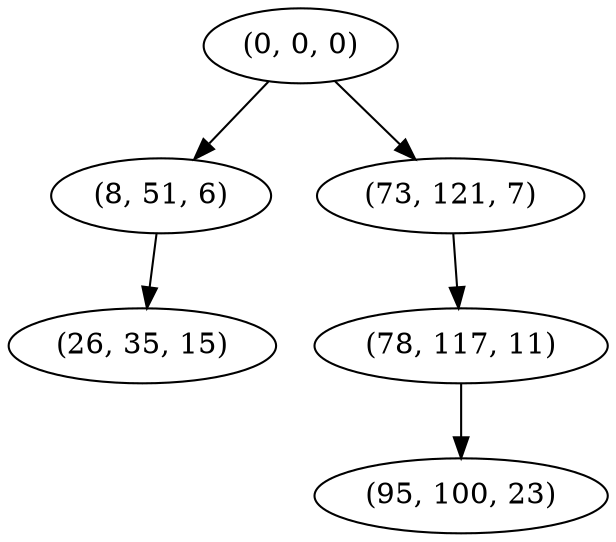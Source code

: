 digraph tree {
    "(0, 0, 0)";
    "(8, 51, 6)";
    "(26, 35, 15)";
    "(73, 121, 7)";
    "(78, 117, 11)";
    "(95, 100, 23)";
    "(0, 0, 0)" -> "(8, 51, 6)";
    "(0, 0, 0)" -> "(73, 121, 7)";
    "(8, 51, 6)" -> "(26, 35, 15)";
    "(73, 121, 7)" -> "(78, 117, 11)";
    "(78, 117, 11)" -> "(95, 100, 23)";
}
